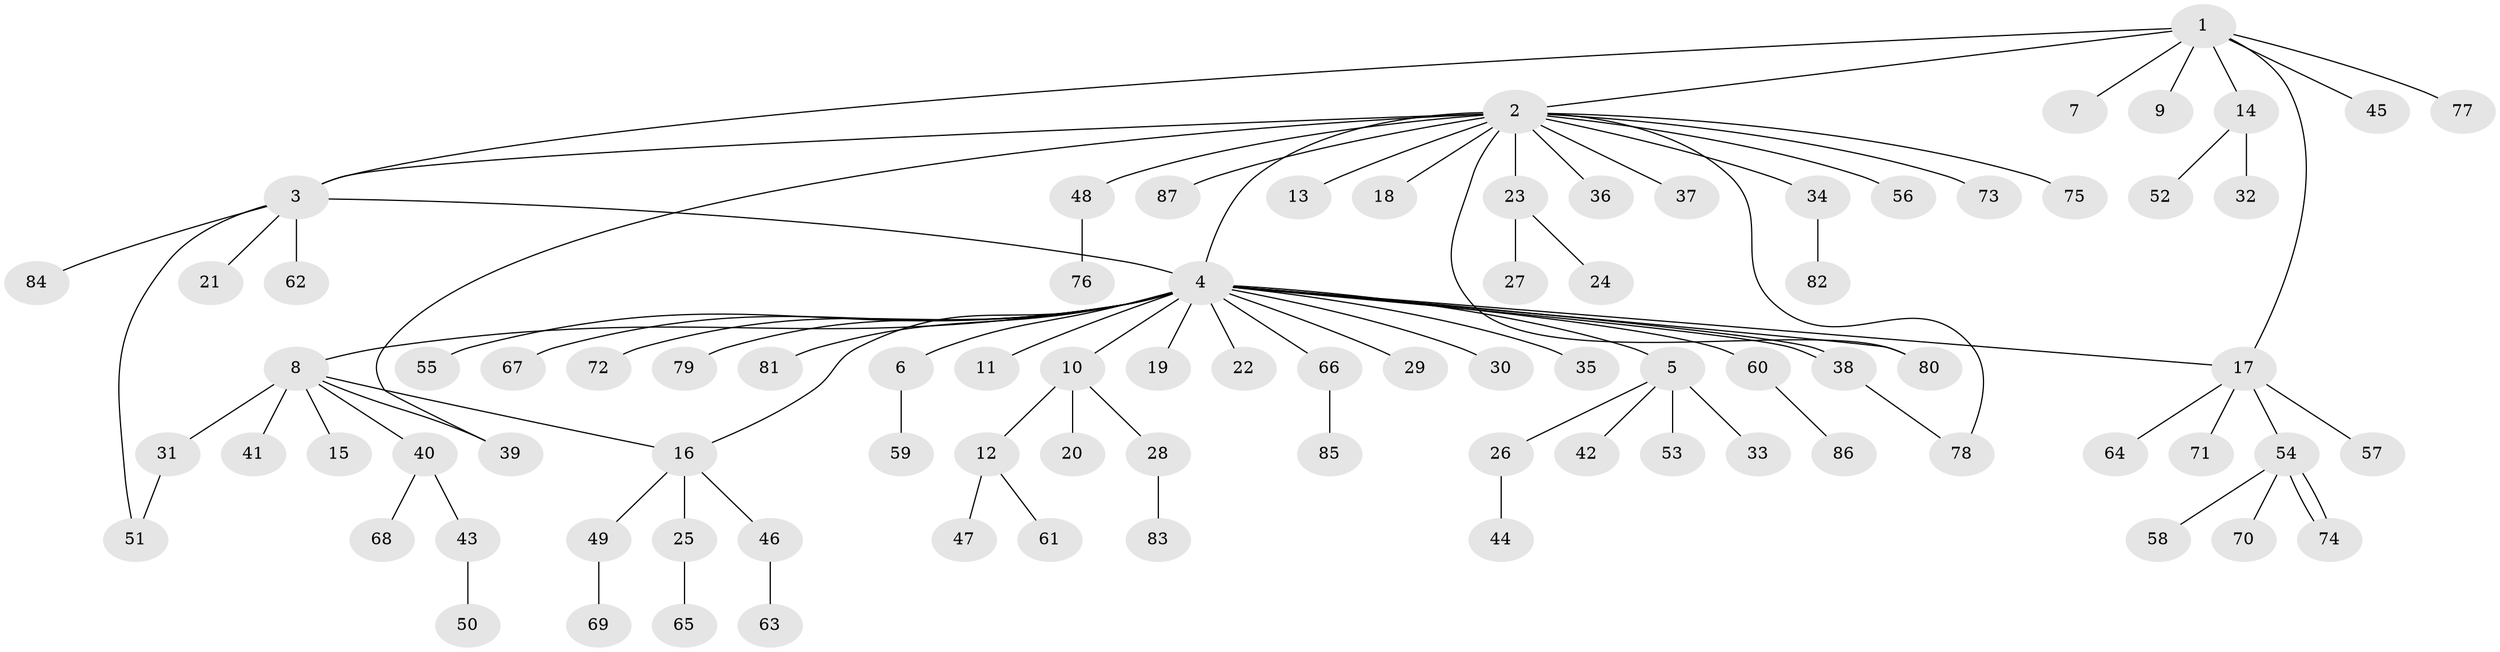 // coarse degree distribution, {6: 0.022727272727272728, 15: 0.022727272727272728, 1: 0.6818181818181818, 2: 0.1590909090909091, 5: 0.022727272727272728, 3: 0.022727272727272728, 4: 0.045454545454545456, 21: 0.022727272727272728}
// Generated by graph-tools (version 1.1) at 2025/36/03/04/25 23:36:42]
// undirected, 87 vertices, 96 edges
graph export_dot {
  node [color=gray90,style=filled];
  1;
  2;
  3;
  4;
  5;
  6;
  7;
  8;
  9;
  10;
  11;
  12;
  13;
  14;
  15;
  16;
  17;
  18;
  19;
  20;
  21;
  22;
  23;
  24;
  25;
  26;
  27;
  28;
  29;
  30;
  31;
  32;
  33;
  34;
  35;
  36;
  37;
  38;
  39;
  40;
  41;
  42;
  43;
  44;
  45;
  46;
  47;
  48;
  49;
  50;
  51;
  52;
  53;
  54;
  55;
  56;
  57;
  58;
  59;
  60;
  61;
  62;
  63;
  64;
  65;
  66;
  67;
  68;
  69;
  70;
  71;
  72;
  73;
  74;
  75;
  76;
  77;
  78;
  79;
  80;
  81;
  82;
  83;
  84;
  85;
  86;
  87;
  1 -- 2;
  1 -- 3;
  1 -- 7;
  1 -- 9;
  1 -- 14;
  1 -- 17;
  1 -- 45;
  1 -- 77;
  2 -- 3;
  2 -- 4;
  2 -- 13;
  2 -- 18;
  2 -- 23;
  2 -- 34;
  2 -- 36;
  2 -- 37;
  2 -- 39;
  2 -- 48;
  2 -- 56;
  2 -- 73;
  2 -- 75;
  2 -- 78;
  2 -- 80;
  2 -- 87;
  3 -- 4;
  3 -- 21;
  3 -- 51;
  3 -- 62;
  3 -- 84;
  4 -- 5;
  4 -- 6;
  4 -- 8;
  4 -- 10;
  4 -- 11;
  4 -- 16;
  4 -- 17;
  4 -- 19;
  4 -- 22;
  4 -- 29;
  4 -- 30;
  4 -- 35;
  4 -- 38;
  4 -- 38;
  4 -- 55;
  4 -- 60;
  4 -- 66;
  4 -- 67;
  4 -- 72;
  4 -- 79;
  4 -- 80;
  4 -- 81;
  5 -- 26;
  5 -- 33;
  5 -- 42;
  5 -- 53;
  6 -- 59;
  8 -- 15;
  8 -- 16;
  8 -- 31;
  8 -- 39;
  8 -- 40;
  8 -- 41;
  10 -- 12;
  10 -- 20;
  10 -- 28;
  12 -- 47;
  12 -- 61;
  14 -- 32;
  14 -- 52;
  16 -- 25;
  16 -- 46;
  16 -- 49;
  17 -- 54;
  17 -- 57;
  17 -- 64;
  17 -- 71;
  23 -- 24;
  23 -- 27;
  25 -- 65;
  26 -- 44;
  28 -- 83;
  31 -- 51;
  34 -- 82;
  38 -- 78;
  40 -- 43;
  40 -- 68;
  43 -- 50;
  46 -- 63;
  48 -- 76;
  49 -- 69;
  54 -- 58;
  54 -- 70;
  54 -- 74;
  54 -- 74;
  60 -- 86;
  66 -- 85;
}
